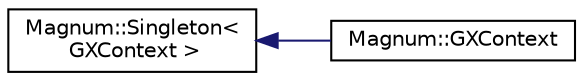 digraph "圖形化之類別階層"
{
  edge [fontname="Helvetica",fontsize="10",labelfontname="Helvetica",labelfontsize="10"];
  node [fontname="Helvetica",fontsize="10",shape=record];
  rankdir="LR";
  Node1 [label="Magnum::Singleton\<\l GXContext \>",height=0.2,width=0.4,color="black", fillcolor="white", style="filled",URL="$class_magnum_1_1_singleton.html"];
  Node1 -> Node2 [dir="back",color="midnightblue",fontsize="10",style="solid",fontname="Helvetica"];
  Node2 [label="Magnum::GXContext",height=0.2,width=0.4,color="black", fillcolor="white", style="filled",URL="$class_magnum_1_1_g_x_context.html"];
}

